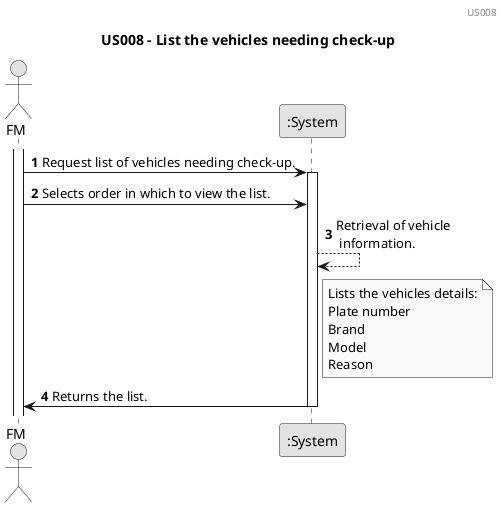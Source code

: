 @startuml
skinparam monochrome true
skinparam packageStyle rectangle
skinparam shadowing false

title US008 - List the vehicles needing check-up
header US008
autonumber

actor "FM" as fm
participant ":System" as System

activate fm

    fm -> System : Request list of vehicles needing check-up.
    activate System
        fm -> System : Selects order in which to view the list.
        System --> System : Retrieval of vehicle\n information.
        note right System : Lists the vehicles details:\nPlate number\nBrand\nModel\nReason
        System -> fm : Returns the list.
    deactivate System

@enduml